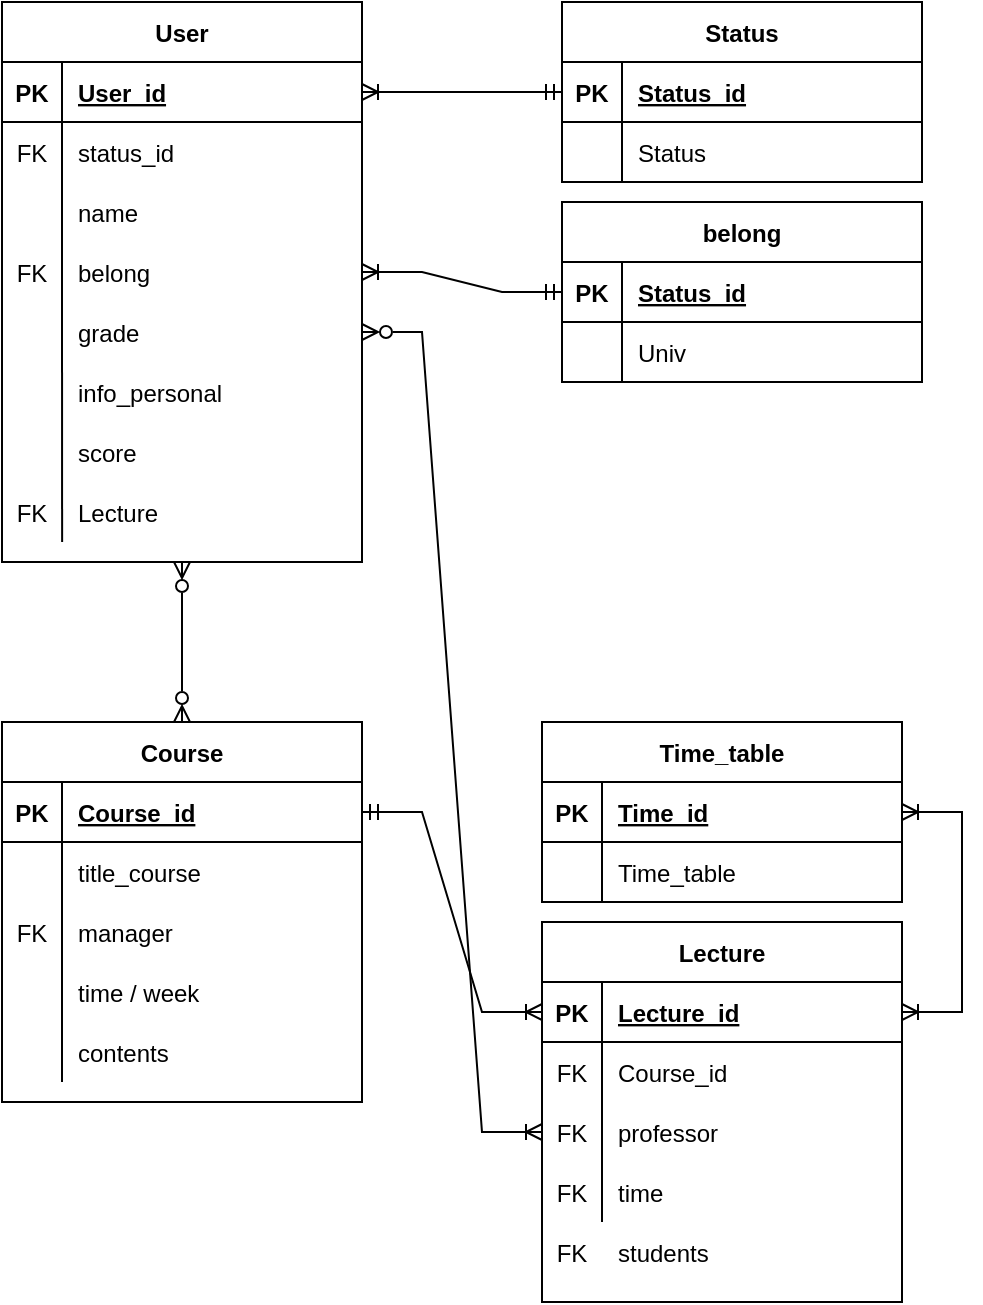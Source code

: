 <mxfile version="20.2.6" type="device"><diagram id="F3fzbznJCQdcoRWKTKD6" name="페이지-1"><mxGraphModel dx="1422" dy="740" grid="1" gridSize="10" guides="1" tooltips="1" connect="1" arrows="1" fold="1" page="1" pageScale="1" pageWidth="600" pageHeight="700" math="0" shadow="0"><root><mxCell id="0"/><mxCell id="1" parent="0"/><mxCell id="2_MU2nOufY-Cz4cjDWzF-1" value="User" style="shape=table;startSize=30;container=1;collapsible=1;childLayout=tableLayout;fixedRows=1;rowLines=0;fontStyle=1;align=center;resizeLast=1;" vertex="1" parent="1"><mxGeometry x="40" y="40" width="180" height="280" as="geometry"/></mxCell><mxCell id="2_MU2nOufY-Cz4cjDWzF-2" value="" style="shape=tableRow;horizontal=0;startSize=0;swimlaneHead=0;swimlaneBody=0;fillColor=none;collapsible=0;dropTarget=0;points=[[0,0.5],[1,0.5]];portConstraint=eastwest;top=0;left=0;right=0;bottom=1;" vertex="1" parent="2_MU2nOufY-Cz4cjDWzF-1"><mxGeometry y="30" width="180" height="30" as="geometry"/></mxCell><mxCell id="2_MU2nOufY-Cz4cjDWzF-3" value="PK" style="shape=partialRectangle;connectable=0;fillColor=none;top=0;left=0;bottom=0;right=0;fontStyle=1;overflow=hidden;" vertex="1" parent="2_MU2nOufY-Cz4cjDWzF-2"><mxGeometry width="30" height="30" as="geometry"><mxRectangle width="30" height="30" as="alternateBounds"/></mxGeometry></mxCell><mxCell id="2_MU2nOufY-Cz4cjDWzF-4" value="User_id" style="shape=partialRectangle;connectable=0;fillColor=none;top=0;left=0;bottom=0;right=0;align=left;spacingLeft=6;fontStyle=5;overflow=hidden;" vertex="1" parent="2_MU2nOufY-Cz4cjDWzF-2"><mxGeometry x="30" width="150" height="30" as="geometry"><mxRectangle width="150" height="30" as="alternateBounds"/></mxGeometry></mxCell><mxCell id="2_MU2nOufY-Cz4cjDWzF-5" value="" style="shape=tableRow;horizontal=0;startSize=0;swimlaneHead=0;swimlaneBody=0;fillColor=none;collapsible=0;dropTarget=0;points=[[0,0.5],[1,0.5]];portConstraint=eastwest;top=0;left=0;right=0;bottom=0;" vertex="1" parent="2_MU2nOufY-Cz4cjDWzF-1"><mxGeometry y="60" width="180" height="30" as="geometry"/></mxCell><mxCell id="2_MU2nOufY-Cz4cjDWzF-6" value="FK" style="shape=partialRectangle;connectable=0;fillColor=none;top=0;left=0;bottom=0;right=0;editable=1;overflow=hidden;" vertex="1" parent="2_MU2nOufY-Cz4cjDWzF-5"><mxGeometry width="30" height="30" as="geometry"><mxRectangle width="30" height="30" as="alternateBounds"/></mxGeometry></mxCell><mxCell id="2_MU2nOufY-Cz4cjDWzF-7" value="status_id" style="shape=partialRectangle;connectable=0;fillColor=none;top=0;left=0;bottom=0;right=0;align=left;spacingLeft=6;overflow=hidden;" vertex="1" parent="2_MU2nOufY-Cz4cjDWzF-5"><mxGeometry x="30" width="150" height="30" as="geometry"><mxRectangle width="150" height="30" as="alternateBounds"/></mxGeometry></mxCell><mxCell id="2_MU2nOufY-Cz4cjDWzF-8" value="" style="shape=tableRow;horizontal=0;startSize=0;swimlaneHead=0;swimlaneBody=0;fillColor=none;collapsible=0;dropTarget=0;points=[[0,0.5],[1,0.5]];portConstraint=eastwest;top=0;left=0;right=0;bottom=0;" vertex="1" parent="2_MU2nOufY-Cz4cjDWzF-1"><mxGeometry y="90" width="180" height="30" as="geometry"/></mxCell><mxCell id="2_MU2nOufY-Cz4cjDWzF-9" value="" style="shape=partialRectangle;connectable=0;fillColor=none;top=0;left=0;bottom=0;right=0;editable=1;overflow=hidden;" vertex="1" parent="2_MU2nOufY-Cz4cjDWzF-8"><mxGeometry width="30" height="30" as="geometry"><mxRectangle width="30" height="30" as="alternateBounds"/></mxGeometry></mxCell><mxCell id="2_MU2nOufY-Cz4cjDWzF-10" value="name" style="shape=partialRectangle;connectable=0;fillColor=none;top=0;left=0;bottom=0;right=0;align=left;spacingLeft=6;overflow=hidden;" vertex="1" parent="2_MU2nOufY-Cz4cjDWzF-8"><mxGeometry x="30" width="150" height="30" as="geometry"><mxRectangle width="150" height="30" as="alternateBounds"/></mxGeometry></mxCell><mxCell id="2_MU2nOufY-Cz4cjDWzF-11" value="" style="shape=tableRow;horizontal=0;startSize=0;swimlaneHead=0;swimlaneBody=0;fillColor=none;collapsible=0;dropTarget=0;points=[[0,0.5],[1,0.5]];portConstraint=eastwest;top=0;left=0;right=0;bottom=0;" vertex="1" parent="2_MU2nOufY-Cz4cjDWzF-1"><mxGeometry y="120" width="180" height="30" as="geometry"/></mxCell><mxCell id="2_MU2nOufY-Cz4cjDWzF-12" value="FK" style="shape=partialRectangle;connectable=0;fillColor=none;top=0;left=0;bottom=0;right=0;editable=1;overflow=hidden;" vertex="1" parent="2_MU2nOufY-Cz4cjDWzF-11"><mxGeometry width="30" height="30" as="geometry"><mxRectangle width="30" height="30" as="alternateBounds"/></mxGeometry></mxCell><mxCell id="2_MU2nOufY-Cz4cjDWzF-13" value="belong" style="shape=partialRectangle;connectable=0;fillColor=none;top=0;left=0;bottom=0;right=0;align=left;spacingLeft=6;overflow=hidden;" vertex="1" parent="2_MU2nOufY-Cz4cjDWzF-11"><mxGeometry x="30" width="150" height="30" as="geometry"><mxRectangle width="150" height="30" as="alternateBounds"/></mxGeometry></mxCell><mxCell id="2_MU2nOufY-Cz4cjDWzF-14" value="Status" style="shape=table;startSize=30;container=1;collapsible=1;childLayout=tableLayout;fixedRows=1;rowLines=0;fontStyle=1;align=center;resizeLast=1;" vertex="1" parent="1"><mxGeometry x="320" y="40" width="180" height="90" as="geometry"/></mxCell><mxCell id="2_MU2nOufY-Cz4cjDWzF-15" value="" style="shape=tableRow;horizontal=0;startSize=0;swimlaneHead=0;swimlaneBody=0;fillColor=none;collapsible=0;dropTarget=0;points=[[0,0.5],[1,0.5]];portConstraint=eastwest;top=0;left=0;right=0;bottom=1;" vertex="1" parent="2_MU2nOufY-Cz4cjDWzF-14"><mxGeometry y="30" width="180" height="30" as="geometry"/></mxCell><mxCell id="2_MU2nOufY-Cz4cjDWzF-16" value="PK" style="shape=partialRectangle;connectable=0;fillColor=none;top=0;left=0;bottom=0;right=0;fontStyle=1;overflow=hidden;" vertex="1" parent="2_MU2nOufY-Cz4cjDWzF-15"><mxGeometry width="30" height="30" as="geometry"><mxRectangle width="30" height="30" as="alternateBounds"/></mxGeometry></mxCell><mxCell id="2_MU2nOufY-Cz4cjDWzF-17" value="Status_id" style="shape=partialRectangle;connectable=0;fillColor=none;top=0;left=0;bottom=0;right=0;align=left;spacingLeft=6;fontStyle=5;overflow=hidden;" vertex="1" parent="2_MU2nOufY-Cz4cjDWzF-15"><mxGeometry x="30" width="150" height="30" as="geometry"><mxRectangle width="150" height="30" as="alternateBounds"/></mxGeometry></mxCell><mxCell id="2_MU2nOufY-Cz4cjDWzF-18" value="" style="shape=tableRow;horizontal=0;startSize=0;swimlaneHead=0;swimlaneBody=0;fillColor=none;collapsible=0;dropTarget=0;points=[[0,0.5],[1,0.5]];portConstraint=eastwest;top=0;left=0;right=0;bottom=0;" vertex="1" parent="2_MU2nOufY-Cz4cjDWzF-14"><mxGeometry y="60" width="180" height="30" as="geometry"/></mxCell><mxCell id="2_MU2nOufY-Cz4cjDWzF-19" value="" style="shape=partialRectangle;connectable=0;fillColor=none;top=0;left=0;bottom=0;right=0;editable=1;overflow=hidden;" vertex="1" parent="2_MU2nOufY-Cz4cjDWzF-18"><mxGeometry width="30" height="30" as="geometry"><mxRectangle width="30" height="30" as="alternateBounds"/></mxGeometry></mxCell><mxCell id="2_MU2nOufY-Cz4cjDWzF-20" value="Status" style="shape=partialRectangle;connectable=0;fillColor=none;top=0;left=0;bottom=0;right=0;align=left;spacingLeft=6;overflow=hidden;" vertex="1" parent="2_MU2nOufY-Cz4cjDWzF-18"><mxGeometry x="30" width="150" height="30" as="geometry"><mxRectangle width="150" height="30" as="alternateBounds"/></mxGeometry></mxCell><mxCell id="2_MU2nOufY-Cz4cjDWzF-30" value="" style="shape=tableRow;horizontal=0;startSize=0;swimlaneHead=0;swimlaneBody=0;fillColor=none;collapsible=0;dropTarget=0;points=[[0,0.5],[1,0.5]];portConstraint=eastwest;top=0;left=0;right=0;bottom=0;" vertex="1" parent="1"><mxGeometry x="40" y="190" width="180" height="30" as="geometry"/></mxCell><mxCell id="2_MU2nOufY-Cz4cjDWzF-31" value="" style="shape=partialRectangle;connectable=0;fillColor=none;top=0;left=0;bottom=0;right=0;editable=1;overflow=hidden;" vertex="1" parent="2_MU2nOufY-Cz4cjDWzF-30"><mxGeometry width="30" height="30" as="geometry"><mxRectangle width="30" height="30" as="alternateBounds"/></mxGeometry></mxCell><mxCell id="2_MU2nOufY-Cz4cjDWzF-32" value="grade" style="shape=partialRectangle;connectable=0;fillColor=none;top=0;left=0;bottom=0;right=0;align=left;spacingLeft=6;overflow=hidden;" vertex="1" parent="2_MU2nOufY-Cz4cjDWzF-30"><mxGeometry x="30" width="150" height="30" as="geometry"><mxRectangle width="150" height="30" as="alternateBounds"/></mxGeometry></mxCell><mxCell id="2_MU2nOufY-Cz4cjDWzF-33" value="" style="shape=tableRow;horizontal=0;startSize=0;swimlaneHead=0;swimlaneBody=0;fillColor=none;collapsible=0;dropTarget=0;points=[[0,0.5],[1,0.5]];portConstraint=eastwest;top=0;left=0;right=0;bottom=0;" vertex="1" parent="1"><mxGeometry x="40" y="220" width="180" height="30" as="geometry"/></mxCell><mxCell id="2_MU2nOufY-Cz4cjDWzF-34" value="" style="shape=partialRectangle;connectable=0;fillColor=none;top=0;left=0;bottom=0;right=0;editable=1;overflow=hidden;" vertex="1" parent="2_MU2nOufY-Cz4cjDWzF-33"><mxGeometry width="30" height="30" as="geometry"><mxRectangle width="30" height="30" as="alternateBounds"/></mxGeometry></mxCell><mxCell id="2_MU2nOufY-Cz4cjDWzF-35" value="info_personal" style="shape=partialRectangle;connectable=0;fillColor=none;top=0;left=0;bottom=0;right=0;align=left;spacingLeft=6;overflow=hidden;" vertex="1" parent="2_MU2nOufY-Cz4cjDWzF-33"><mxGeometry x="30" width="150" height="30" as="geometry"><mxRectangle width="150" height="30" as="alternateBounds"/></mxGeometry></mxCell><mxCell id="2_MU2nOufY-Cz4cjDWzF-36" value="" style="shape=tableRow;horizontal=0;startSize=0;swimlaneHead=0;swimlaneBody=0;fillColor=none;collapsible=0;dropTarget=0;points=[[0,0.5],[1,0.5]];portConstraint=eastwest;top=0;left=0;right=0;bottom=0;" vertex="1" parent="1"><mxGeometry x="40" y="250" width="180" height="30" as="geometry"/></mxCell><mxCell id="2_MU2nOufY-Cz4cjDWzF-37" value="" style="shape=partialRectangle;connectable=0;fillColor=none;top=0;left=0;bottom=0;right=0;editable=1;overflow=hidden;" vertex="1" parent="2_MU2nOufY-Cz4cjDWzF-36"><mxGeometry width="30" height="30" as="geometry"><mxRectangle width="30" height="30" as="alternateBounds"/></mxGeometry></mxCell><mxCell id="2_MU2nOufY-Cz4cjDWzF-38" value="score" style="shape=partialRectangle;connectable=0;fillColor=none;top=0;left=0;bottom=0;right=0;align=left;spacingLeft=6;overflow=hidden;" vertex="1" parent="2_MU2nOufY-Cz4cjDWzF-36"><mxGeometry x="30" width="150" height="30" as="geometry"><mxRectangle width="150" height="30" as="alternateBounds"/></mxGeometry></mxCell><mxCell id="2_MU2nOufY-Cz4cjDWzF-53" value="" style="endArrow=none;html=1;rounded=0;exitX=0.167;exitY=1;exitDx=0;exitDy=0;exitPerimeter=0;" edge="1" parent="1" source="2_MU2nOufY-Cz4cjDWzF-100"><mxGeometry width="50" height="50" relative="1" as="geometry"><mxPoint x="70" y="320" as="sourcePoint"/><mxPoint x="70" y="190" as="targetPoint"/></mxGeometry></mxCell><mxCell id="2_MU2nOufY-Cz4cjDWzF-54" value="Course" style="shape=table;startSize=30;container=1;collapsible=1;childLayout=tableLayout;fixedRows=1;rowLines=0;fontStyle=1;align=center;resizeLast=1;" vertex="1" parent="1"><mxGeometry x="40" y="400" width="180" height="190" as="geometry"/></mxCell><mxCell id="2_MU2nOufY-Cz4cjDWzF-55" value="" style="shape=tableRow;horizontal=0;startSize=0;swimlaneHead=0;swimlaneBody=0;fillColor=none;collapsible=0;dropTarget=0;points=[[0,0.5],[1,0.5]];portConstraint=eastwest;top=0;left=0;right=0;bottom=1;" vertex="1" parent="2_MU2nOufY-Cz4cjDWzF-54"><mxGeometry y="30" width="180" height="30" as="geometry"/></mxCell><mxCell id="2_MU2nOufY-Cz4cjDWzF-56" value="PK" style="shape=partialRectangle;connectable=0;fillColor=none;top=0;left=0;bottom=0;right=0;fontStyle=1;overflow=hidden;" vertex="1" parent="2_MU2nOufY-Cz4cjDWzF-55"><mxGeometry width="30" height="30" as="geometry"><mxRectangle width="30" height="30" as="alternateBounds"/></mxGeometry></mxCell><mxCell id="2_MU2nOufY-Cz4cjDWzF-57" value="Course_id" style="shape=partialRectangle;connectable=0;fillColor=none;top=0;left=0;bottom=0;right=0;align=left;spacingLeft=6;fontStyle=5;overflow=hidden;" vertex="1" parent="2_MU2nOufY-Cz4cjDWzF-55"><mxGeometry x="30" width="150" height="30" as="geometry"><mxRectangle width="150" height="30" as="alternateBounds"/></mxGeometry></mxCell><mxCell id="2_MU2nOufY-Cz4cjDWzF-58" value="" style="shape=tableRow;horizontal=0;startSize=0;swimlaneHead=0;swimlaneBody=0;fillColor=none;collapsible=0;dropTarget=0;points=[[0,0.5],[1,0.5]];portConstraint=eastwest;top=0;left=0;right=0;bottom=0;" vertex="1" parent="2_MU2nOufY-Cz4cjDWzF-54"><mxGeometry y="60" width="180" height="30" as="geometry"/></mxCell><mxCell id="2_MU2nOufY-Cz4cjDWzF-59" value="" style="shape=partialRectangle;connectable=0;fillColor=none;top=0;left=0;bottom=0;right=0;editable=1;overflow=hidden;" vertex="1" parent="2_MU2nOufY-Cz4cjDWzF-58"><mxGeometry width="30" height="30" as="geometry"><mxRectangle width="30" height="30" as="alternateBounds"/></mxGeometry></mxCell><mxCell id="2_MU2nOufY-Cz4cjDWzF-60" value="title_course" style="shape=partialRectangle;connectable=0;fillColor=none;top=0;left=0;bottom=0;right=0;align=left;spacingLeft=6;overflow=hidden;" vertex="1" parent="2_MU2nOufY-Cz4cjDWzF-58"><mxGeometry x="30" width="150" height="30" as="geometry"><mxRectangle width="150" height="30" as="alternateBounds"/></mxGeometry></mxCell><mxCell id="2_MU2nOufY-Cz4cjDWzF-61" value="" style="shape=tableRow;horizontal=0;startSize=0;swimlaneHead=0;swimlaneBody=0;fillColor=none;collapsible=0;dropTarget=0;points=[[0,0.5],[1,0.5]];portConstraint=eastwest;top=0;left=0;right=0;bottom=0;" vertex="1" parent="2_MU2nOufY-Cz4cjDWzF-54"><mxGeometry y="90" width="180" height="30" as="geometry"/></mxCell><mxCell id="2_MU2nOufY-Cz4cjDWzF-62" value="FK" style="shape=partialRectangle;connectable=0;fillColor=none;top=0;left=0;bottom=0;right=0;editable=1;overflow=hidden;" vertex="1" parent="2_MU2nOufY-Cz4cjDWzF-61"><mxGeometry width="30" height="30" as="geometry"><mxRectangle width="30" height="30" as="alternateBounds"/></mxGeometry></mxCell><mxCell id="2_MU2nOufY-Cz4cjDWzF-63" value="manager" style="shape=partialRectangle;connectable=0;fillColor=none;top=0;left=0;bottom=0;right=0;align=left;spacingLeft=6;overflow=hidden;" vertex="1" parent="2_MU2nOufY-Cz4cjDWzF-61"><mxGeometry x="30" width="150" height="30" as="geometry"><mxRectangle width="150" height="30" as="alternateBounds"/></mxGeometry></mxCell><mxCell id="2_MU2nOufY-Cz4cjDWzF-64" value="" style="shape=tableRow;horizontal=0;startSize=0;swimlaneHead=0;swimlaneBody=0;fillColor=none;collapsible=0;dropTarget=0;points=[[0,0.5],[1,0.5]];portConstraint=eastwest;top=0;left=0;right=0;bottom=0;" vertex="1" parent="2_MU2nOufY-Cz4cjDWzF-54"><mxGeometry y="120" width="180" height="30" as="geometry"/></mxCell><mxCell id="2_MU2nOufY-Cz4cjDWzF-65" value="" style="shape=partialRectangle;connectable=0;fillColor=none;top=0;left=0;bottom=0;right=0;editable=1;overflow=hidden;" vertex="1" parent="2_MU2nOufY-Cz4cjDWzF-64"><mxGeometry width="30" height="30" as="geometry"><mxRectangle width="30" height="30" as="alternateBounds"/></mxGeometry></mxCell><mxCell id="2_MU2nOufY-Cz4cjDWzF-66" value="time / week" style="shape=partialRectangle;connectable=0;fillColor=none;top=0;left=0;bottom=0;right=0;align=left;spacingLeft=6;overflow=hidden;" vertex="1" parent="2_MU2nOufY-Cz4cjDWzF-64"><mxGeometry x="30" width="150" height="30" as="geometry"><mxRectangle width="150" height="30" as="alternateBounds"/></mxGeometry></mxCell><mxCell id="2_MU2nOufY-Cz4cjDWzF-67" value="Time_table" style="shape=table;startSize=30;container=1;collapsible=1;childLayout=tableLayout;fixedRows=1;rowLines=0;fontStyle=1;align=center;resizeLast=1;" vertex="1" parent="1"><mxGeometry x="310" y="400" width="180" height="90" as="geometry"/></mxCell><mxCell id="2_MU2nOufY-Cz4cjDWzF-68" value="" style="shape=tableRow;horizontal=0;startSize=0;swimlaneHead=0;swimlaneBody=0;fillColor=none;collapsible=0;dropTarget=0;points=[[0,0.5],[1,0.5]];portConstraint=eastwest;top=0;left=0;right=0;bottom=1;" vertex="1" parent="2_MU2nOufY-Cz4cjDWzF-67"><mxGeometry y="30" width="180" height="30" as="geometry"/></mxCell><mxCell id="2_MU2nOufY-Cz4cjDWzF-69" value="PK" style="shape=partialRectangle;connectable=0;fillColor=none;top=0;left=0;bottom=0;right=0;fontStyle=1;overflow=hidden;" vertex="1" parent="2_MU2nOufY-Cz4cjDWzF-68"><mxGeometry width="30" height="30" as="geometry"><mxRectangle width="30" height="30" as="alternateBounds"/></mxGeometry></mxCell><mxCell id="2_MU2nOufY-Cz4cjDWzF-70" value="Time_id" style="shape=partialRectangle;connectable=0;fillColor=none;top=0;left=0;bottom=0;right=0;align=left;spacingLeft=6;fontStyle=5;overflow=hidden;" vertex="1" parent="2_MU2nOufY-Cz4cjDWzF-68"><mxGeometry x="30" width="150" height="30" as="geometry"><mxRectangle width="150" height="30" as="alternateBounds"/></mxGeometry></mxCell><mxCell id="2_MU2nOufY-Cz4cjDWzF-71" value="" style="shape=tableRow;horizontal=0;startSize=0;swimlaneHead=0;swimlaneBody=0;fillColor=none;collapsible=0;dropTarget=0;points=[[0,0.5],[1,0.5]];portConstraint=eastwest;top=0;left=0;right=0;bottom=0;" vertex="1" parent="2_MU2nOufY-Cz4cjDWzF-67"><mxGeometry y="60" width="180" height="30" as="geometry"/></mxCell><mxCell id="2_MU2nOufY-Cz4cjDWzF-72" value="" style="shape=partialRectangle;connectable=0;fillColor=none;top=0;left=0;bottom=0;right=0;editable=1;overflow=hidden;" vertex="1" parent="2_MU2nOufY-Cz4cjDWzF-71"><mxGeometry width="30" height="30" as="geometry"><mxRectangle width="30" height="30" as="alternateBounds"/></mxGeometry></mxCell><mxCell id="2_MU2nOufY-Cz4cjDWzF-73" value="Time_table" style="shape=partialRectangle;connectable=0;fillColor=none;top=0;left=0;bottom=0;right=0;align=left;spacingLeft=6;overflow=hidden;" vertex="1" parent="2_MU2nOufY-Cz4cjDWzF-71"><mxGeometry x="30" width="150" height="30" as="geometry"><mxRectangle width="150" height="30" as="alternateBounds"/></mxGeometry></mxCell><mxCell id="2_MU2nOufY-Cz4cjDWzF-80" value="" style="shape=tableRow;horizontal=0;startSize=0;swimlaneHead=0;swimlaneBody=0;fillColor=none;collapsible=0;dropTarget=0;points=[[0,0.5],[1,0.5]];portConstraint=eastwest;top=0;left=0;right=0;bottom=0;" vertex="1" parent="1"><mxGeometry x="40" y="550" width="180" height="30" as="geometry"/></mxCell><mxCell id="2_MU2nOufY-Cz4cjDWzF-81" value="" style="shape=partialRectangle;connectable=0;fillColor=none;top=0;left=0;bottom=0;right=0;editable=1;overflow=hidden;" vertex="1" parent="2_MU2nOufY-Cz4cjDWzF-80"><mxGeometry width="30" height="30" as="geometry"><mxRectangle width="30" height="30" as="alternateBounds"/></mxGeometry></mxCell><mxCell id="2_MU2nOufY-Cz4cjDWzF-82" value="contents" style="shape=partialRectangle;connectable=0;fillColor=none;top=0;left=0;bottom=0;right=0;align=left;spacingLeft=6;overflow=hidden;" vertex="1" parent="2_MU2nOufY-Cz4cjDWzF-80"><mxGeometry x="30" width="150" height="30" as="geometry"><mxRectangle width="150" height="30" as="alternateBounds"/></mxGeometry></mxCell><mxCell id="2_MU2nOufY-Cz4cjDWzF-89" value="" style="endArrow=none;html=1;rounded=0;" edge="1" parent="1"><mxGeometry width="50" height="50" relative="1" as="geometry"><mxPoint x="70" y="550" as="sourcePoint"/><mxPoint x="70" y="580" as="targetPoint"/></mxGeometry></mxCell><mxCell id="2_MU2nOufY-Cz4cjDWzF-90" value="" style="edgeStyle=entityRelationEdgeStyle;fontSize=12;html=1;endArrow=ERoneToMany;endFill=0;rounded=0;entryX=1;entryY=0.5;entryDx=0;entryDy=0;exitX=1;exitY=0.5;exitDx=0;exitDy=0;startArrow=ERoneToMany;startFill=0;" edge="1" parent="1" source="2_MU2nOufY-Cz4cjDWzF-109" target="2_MU2nOufY-Cz4cjDWzF-68"><mxGeometry width="100" height="100" relative="1" as="geometry"><mxPoint x="100" y="600" as="sourcePoint"/><mxPoint x="200" y="500" as="targetPoint"/></mxGeometry></mxCell><mxCell id="2_MU2nOufY-Cz4cjDWzF-91" value="" style="edgeStyle=entityRelationEdgeStyle;fontSize=12;html=1;endArrow=ERmandOne;endFill=0;startArrow=ERoneToMany;rounded=0;exitX=1;exitY=0.5;exitDx=0;exitDy=0;entryX=0;entryY=0.5;entryDx=0;entryDy=0;startFill=0;" edge="1" parent="1" source="2_MU2nOufY-Cz4cjDWzF-2" target="2_MU2nOufY-Cz4cjDWzF-15"><mxGeometry width="100" height="100" relative="1" as="geometry"><mxPoint x="280" y="60" as="sourcePoint"/><mxPoint x="380" y="-40" as="targetPoint"/></mxGeometry></mxCell><mxCell id="2_MU2nOufY-Cz4cjDWzF-92" value="belong" style="shape=table;startSize=30;container=1;collapsible=1;childLayout=tableLayout;fixedRows=1;rowLines=0;fontStyle=1;align=center;resizeLast=1;" vertex="1" parent="1"><mxGeometry x="320" y="140" width="180" height="90" as="geometry"/></mxCell><mxCell id="2_MU2nOufY-Cz4cjDWzF-93" value="" style="shape=tableRow;horizontal=0;startSize=0;swimlaneHead=0;swimlaneBody=0;fillColor=none;collapsible=0;dropTarget=0;points=[[0,0.5],[1,0.5]];portConstraint=eastwest;top=0;left=0;right=0;bottom=1;" vertex="1" parent="2_MU2nOufY-Cz4cjDWzF-92"><mxGeometry y="30" width="180" height="30" as="geometry"/></mxCell><mxCell id="2_MU2nOufY-Cz4cjDWzF-94" value="PK" style="shape=partialRectangle;connectable=0;fillColor=none;top=0;left=0;bottom=0;right=0;fontStyle=1;overflow=hidden;" vertex="1" parent="2_MU2nOufY-Cz4cjDWzF-93"><mxGeometry width="30" height="30" as="geometry"><mxRectangle width="30" height="30" as="alternateBounds"/></mxGeometry></mxCell><mxCell id="2_MU2nOufY-Cz4cjDWzF-95" value="Status_id" style="shape=partialRectangle;connectable=0;fillColor=none;top=0;left=0;bottom=0;right=0;align=left;spacingLeft=6;fontStyle=5;overflow=hidden;" vertex="1" parent="2_MU2nOufY-Cz4cjDWzF-93"><mxGeometry x="30" width="150" height="30" as="geometry"><mxRectangle width="150" height="30" as="alternateBounds"/></mxGeometry></mxCell><mxCell id="2_MU2nOufY-Cz4cjDWzF-96" value="" style="shape=tableRow;horizontal=0;startSize=0;swimlaneHead=0;swimlaneBody=0;fillColor=none;collapsible=0;dropTarget=0;points=[[0,0.5],[1,0.5]];portConstraint=eastwest;top=0;left=0;right=0;bottom=0;" vertex="1" parent="2_MU2nOufY-Cz4cjDWzF-92"><mxGeometry y="60" width="180" height="30" as="geometry"/></mxCell><mxCell id="2_MU2nOufY-Cz4cjDWzF-97" value="" style="shape=partialRectangle;connectable=0;fillColor=none;top=0;left=0;bottom=0;right=0;editable=1;overflow=hidden;" vertex="1" parent="2_MU2nOufY-Cz4cjDWzF-96"><mxGeometry width="30" height="30" as="geometry"><mxRectangle width="30" height="30" as="alternateBounds"/></mxGeometry></mxCell><mxCell id="2_MU2nOufY-Cz4cjDWzF-98" value="Univ" style="shape=partialRectangle;connectable=0;fillColor=none;top=0;left=0;bottom=0;right=0;align=left;spacingLeft=6;overflow=hidden;" vertex="1" parent="2_MU2nOufY-Cz4cjDWzF-96"><mxGeometry x="30" width="150" height="30" as="geometry"><mxRectangle width="150" height="30" as="alternateBounds"/></mxGeometry></mxCell><mxCell id="2_MU2nOufY-Cz4cjDWzF-99" value="" style="edgeStyle=entityRelationEdgeStyle;fontSize=12;html=1;endArrow=ERmandOne;endFill=0;rounded=0;entryX=0;entryY=0.5;entryDx=0;entryDy=0;exitX=1;exitY=0.5;exitDx=0;exitDy=0;startArrow=ERoneToMany;startFill=0;" edge="1" parent="1" source="2_MU2nOufY-Cz4cjDWzF-11" target="2_MU2nOufY-Cz4cjDWzF-93"><mxGeometry width="100" height="100" relative="1" as="geometry"><mxPoint x="350" y="340" as="sourcePoint"/><mxPoint x="450" y="240" as="targetPoint"/></mxGeometry></mxCell><mxCell id="2_MU2nOufY-Cz4cjDWzF-100" value="" style="shape=tableRow;horizontal=0;startSize=0;swimlaneHead=0;swimlaneBody=0;fillColor=none;collapsible=0;dropTarget=0;points=[[0,0.5],[1,0.5]];portConstraint=eastwest;top=0;left=0;right=0;bottom=0;" vertex="1" parent="1"><mxGeometry x="40" y="280" width="180" height="30" as="geometry"/></mxCell><mxCell id="2_MU2nOufY-Cz4cjDWzF-101" value="FK" style="shape=partialRectangle;connectable=0;fillColor=none;top=0;left=0;bottom=0;right=0;editable=1;overflow=hidden;" vertex="1" parent="2_MU2nOufY-Cz4cjDWzF-100"><mxGeometry width="30" height="30" as="geometry"><mxRectangle width="30" height="30" as="alternateBounds"/></mxGeometry></mxCell><mxCell id="2_MU2nOufY-Cz4cjDWzF-102" value="Lecture" style="shape=partialRectangle;connectable=0;fillColor=none;top=0;left=0;bottom=0;right=0;align=left;spacingLeft=6;overflow=hidden;" vertex="1" parent="2_MU2nOufY-Cz4cjDWzF-100"><mxGeometry x="30" width="150" height="30" as="geometry"><mxRectangle width="150" height="30" as="alternateBounds"/></mxGeometry></mxCell><mxCell id="2_MU2nOufY-Cz4cjDWzF-107" value="" style="endArrow=ERzeroToMany;html=1;rounded=0;entryX=0.5;entryY=1;entryDx=0;entryDy=0;exitX=0.5;exitY=0;exitDx=0;exitDy=0;startArrow=ERzeroToMany;startFill=0;endFill=0;" edge="1" parent="1" source="2_MU2nOufY-Cz4cjDWzF-54" target="2_MU2nOufY-Cz4cjDWzF-1"><mxGeometry width="50" height="50" relative="1" as="geometry"><mxPoint x="370" y="380" as="sourcePoint"/><mxPoint x="420" y="330" as="targetPoint"/></mxGeometry></mxCell><mxCell id="2_MU2nOufY-Cz4cjDWzF-108" value="Lecture" style="shape=table;startSize=30;container=1;collapsible=1;childLayout=tableLayout;fixedRows=1;rowLines=0;fontStyle=1;align=center;resizeLast=1;" vertex="1" parent="1"><mxGeometry x="310" y="500" width="180" height="190" as="geometry"/></mxCell><mxCell id="2_MU2nOufY-Cz4cjDWzF-109" value="" style="shape=tableRow;horizontal=0;startSize=0;swimlaneHead=0;swimlaneBody=0;fillColor=none;collapsible=0;dropTarget=0;points=[[0,0.5],[1,0.5]];portConstraint=eastwest;top=0;left=0;right=0;bottom=1;" vertex="1" parent="2_MU2nOufY-Cz4cjDWzF-108"><mxGeometry y="30" width="180" height="30" as="geometry"/></mxCell><mxCell id="2_MU2nOufY-Cz4cjDWzF-110" value="PK" style="shape=partialRectangle;connectable=0;fillColor=none;top=0;left=0;bottom=0;right=0;fontStyle=1;overflow=hidden;" vertex="1" parent="2_MU2nOufY-Cz4cjDWzF-109"><mxGeometry width="30" height="30" as="geometry"><mxRectangle width="30" height="30" as="alternateBounds"/></mxGeometry></mxCell><mxCell id="2_MU2nOufY-Cz4cjDWzF-111" value="Lecture_id" style="shape=partialRectangle;connectable=0;fillColor=none;top=0;left=0;bottom=0;right=0;align=left;spacingLeft=6;fontStyle=5;overflow=hidden;" vertex="1" parent="2_MU2nOufY-Cz4cjDWzF-109"><mxGeometry x="30" width="150" height="30" as="geometry"><mxRectangle width="150" height="30" as="alternateBounds"/></mxGeometry></mxCell><mxCell id="2_MU2nOufY-Cz4cjDWzF-112" value="" style="shape=tableRow;horizontal=0;startSize=0;swimlaneHead=0;swimlaneBody=0;fillColor=none;collapsible=0;dropTarget=0;points=[[0,0.5],[1,0.5]];portConstraint=eastwest;top=0;left=0;right=0;bottom=0;" vertex="1" parent="2_MU2nOufY-Cz4cjDWzF-108"><mxGeometry y="60" width="180" height="30" as="geometry"/></mxCell><mxCell id="2_MU2nOufY-Cz4cjDWzF-113" value="FK" style="shape=partialRectangle;connectable=0;fillColor=none;top=0;left=0;bottom=0;right=0;editable=1;overflow=hidden;" vertex="1" parent="2_MU2nOufY-Cz4cjDWzF-112"><mxGeometry width="30" height="30" as="geometry"><mxRectangle width="30" height="30" as="alternateBounds"/></mxGeometry></mxCell><mxCell id="2_MU2nOufY-Cz4cjDWzF-114" value="Course_id" style="shape=partialRectangle;connectable=0;fillColor=none;top=0;left=0;bottom=0;right=0;align=left;spacingLeft=6;overflow=hidden;" vertex="1" parent="2_MU2nOufY-Cz4cjDWzF-112"><mxGeometry x="30" width="150" height="30" as="geometry"><mxRectangle width="150" height="30" as="alternateBounds"/></mxGeometry></mxCell><mxCell id="2_MU2nOufY-Cz4cjDWzF-115" value="" style="shape=tableRow;horizontal=0;startSize=0;swimlaneHead=0;swimlaneBody=0;fillColor=none;collapsible=0;dropTarget=0;points=[[0,0.5],[1,0.5]];portConstraint=eastwest;top=0;left=0;right=0;bottom=0;" vertex="1" parent="2_MU2nOufY-Cz4cjDWzF-108"><mxGeometry y="90" width="180" height="30" as="geometry"/></mxCell><mxCell id="2_MU2nOufY-Cz4cjDWzF-116" value="FK" style="shape=partialRectangle;connectable=0;fillColor=none;top=0;left=0;bottom=0;right=0;editable=1;overflow=hidden;" vertex="1" parent="2_MU2nOufY-Cz4cjDWzF-115"><mxGeometry width="30" height="30" as="geometry"><mxRectangle width="30" height="30" as="alternateBounds"/></mxGeometry></mxCell><mxCell id="2_MU2nOufY-Cz4cjDWzF-117" value="professor" style="shape=partialRectangle;connectable=0;fillColor=none;top=0;left=0;bottom=0;right=0;align=left;spacingLeft=6;overflow=hidden;" vertex="1" parent="2_MU2nOufY-Cz4cjDWzF-115"><mxGeometry x="30" width="150" height="30" as="geometry"><mxRectangle width="150" height="30" as="alternateBounds"/></mxGeometry></mxCell><mxCell id="2_MU2nOufY-Cz4cjDWzF-118" value="" style="shape=tableRow;horizontal=0;startSize=0;swimlaneHead=0;swimlaneBody=0;fillColor=none;collapsible=0;dropTarget=0;points=[[0,0.5],[1,0.5]];portConstraint=eastwest;top=0;left=0;right=0;bottom=0;" vertex="1" parent="2_MU2nOufY-Cz4cjDWzF-108"><mxGeometry y="120" width="180" height="30" as="geometry"/></mxCell><mxCell id="2_MU2nOufY-Cz4cjDWzF-119" value="FK" style="shape=partialRectangle;connectable=0;fillColor=none;top=0;left=0;bottom=0;right=0;editable=1;overflow=hidden;" vertex="1" parent="2_MU2nOufY-Cz4cjDWzF-118"><mxGeometry width="30" height="30" as="geometry"><mxRectangle width="30" height="30" as="alternateBounds"/></mxGeometry></mxCell><mxCell id="2_MU2nOufY-Cz4cjDWzF-120" value="time" style="shape=partialRectangle;connectable=0;fillColor=none;top=0;left=0;bottom=0;right=0;align=left;spacingLeft=6;overflow=hidden;" vertex="1" parent="2_MU2nOufY-Cz4cjDWzF-118"><mxGeometry x="30" width="150" height="30" as="geometry"><mxRectangle width="150" height="30" as="alternateBounds"/></mxGeometry></mxCell><mxCell id="2_MU2nOufY-Cz4cjDWzF-121" value="" style="edgeStyle=entityRelationEdgeStyle;fontSize=12;html=1;endArrow=ERoneToMany;endFill=0;rounded=0;entryX=0;entryY=0.5;entryDx=0;entryDy=0;exitX=1;exitY=0.5;exitDx=0;exitDy=0;startArrow=ERmandOne;startFill=0;" edge="1" parent="1" source="2_MU2nOufY-Cz4cjDWzF-55" target="2_MU2nOufY-Cz4cjDWzF-109"><mxGeometry width="100" height="100" relative="1" as="geometry"><mxPoint x="240" y="650" as="sourcePoint"/><mxPoint x="450" y="300" as="targetPoint"/></mxGeometry></mxCell><mxCell id="2_MU2nOufY-Cz4cjDWzF-122" value="" style="edgeStyle=entityRelationEdgeStyle;fontSize=12;html=1;endArrow=ERoneToMany;endFill=0;rounded=0;entryX=0;entryY=0.5;entryDx=0;entryDy=0;exitX=1;exitY=0.5;exitDx=0;exitDy=0;startArrow=ERzeroToMany;startFill=0;" edge="1" parent="1" source="2_MU2nOufY-Cz4cjDWzF-30" target="2_MU2nOufY-Cz4cjDWzF-115"><mxGeometry width="100" height="100" relative="1" as="geometry"><mxPoint x="350" y="400" as="sourcePoint"/><mxPoint x="450" y="300" as="targetPoint"/></mxGeometry></mxCell><mxCell id="2_MU2nOufY-Cz4cjDWzF-124" value="" style="shape=tableRow;horizontal=0;startSize=0;swimlaneHead=0;swimlaneBody=0;fillColor=none;collapsible=0;dropTarget=0;points=[[0,0.5],[1,0.5]];portConstraint=eastwest;top=0;left=0;right=0;bottom=0;" vertex="1" parent="1"><mxGeometry x="310" y="650" width="180" height="30" as="geometry"/></mxCell><mxCell id="2_MU2nOufY-Cz4cjDWzF-125" value="FK" style="shape=partialRectangle;connectable=0;fillColor=none;top=0;left=0;bottom=0;right=0;editable=1;overflow=hidden;" vertex="1" parent="2_MU2nOufY-Cz4cjDWzF-124"><mxGeometry width="30" height="30" as="geometry"><mxRectangle width="30" height="30" as="alternateBounds"/></mxGeometry></mxCell><mxCell id="2_MU2nOufY-Cz4cjDWzF-126" value="students" style="shape=partialRectangle;connectable=0;fillColor=none;top=0;left=0;bottom=0;right=0;align=left;spacingLeft=6;overflow=hidden;" vertex="1" parent="2_MU2nOufY-Cz4cjDWzF-124"><mxGeometry x="30" width="150" height="30" as="geometry"><mxRectangle width="150" height="30" as="alternateBounds"/></mxGeometry></mxCell></root></mxGraphModel></diagram></mxfile>
